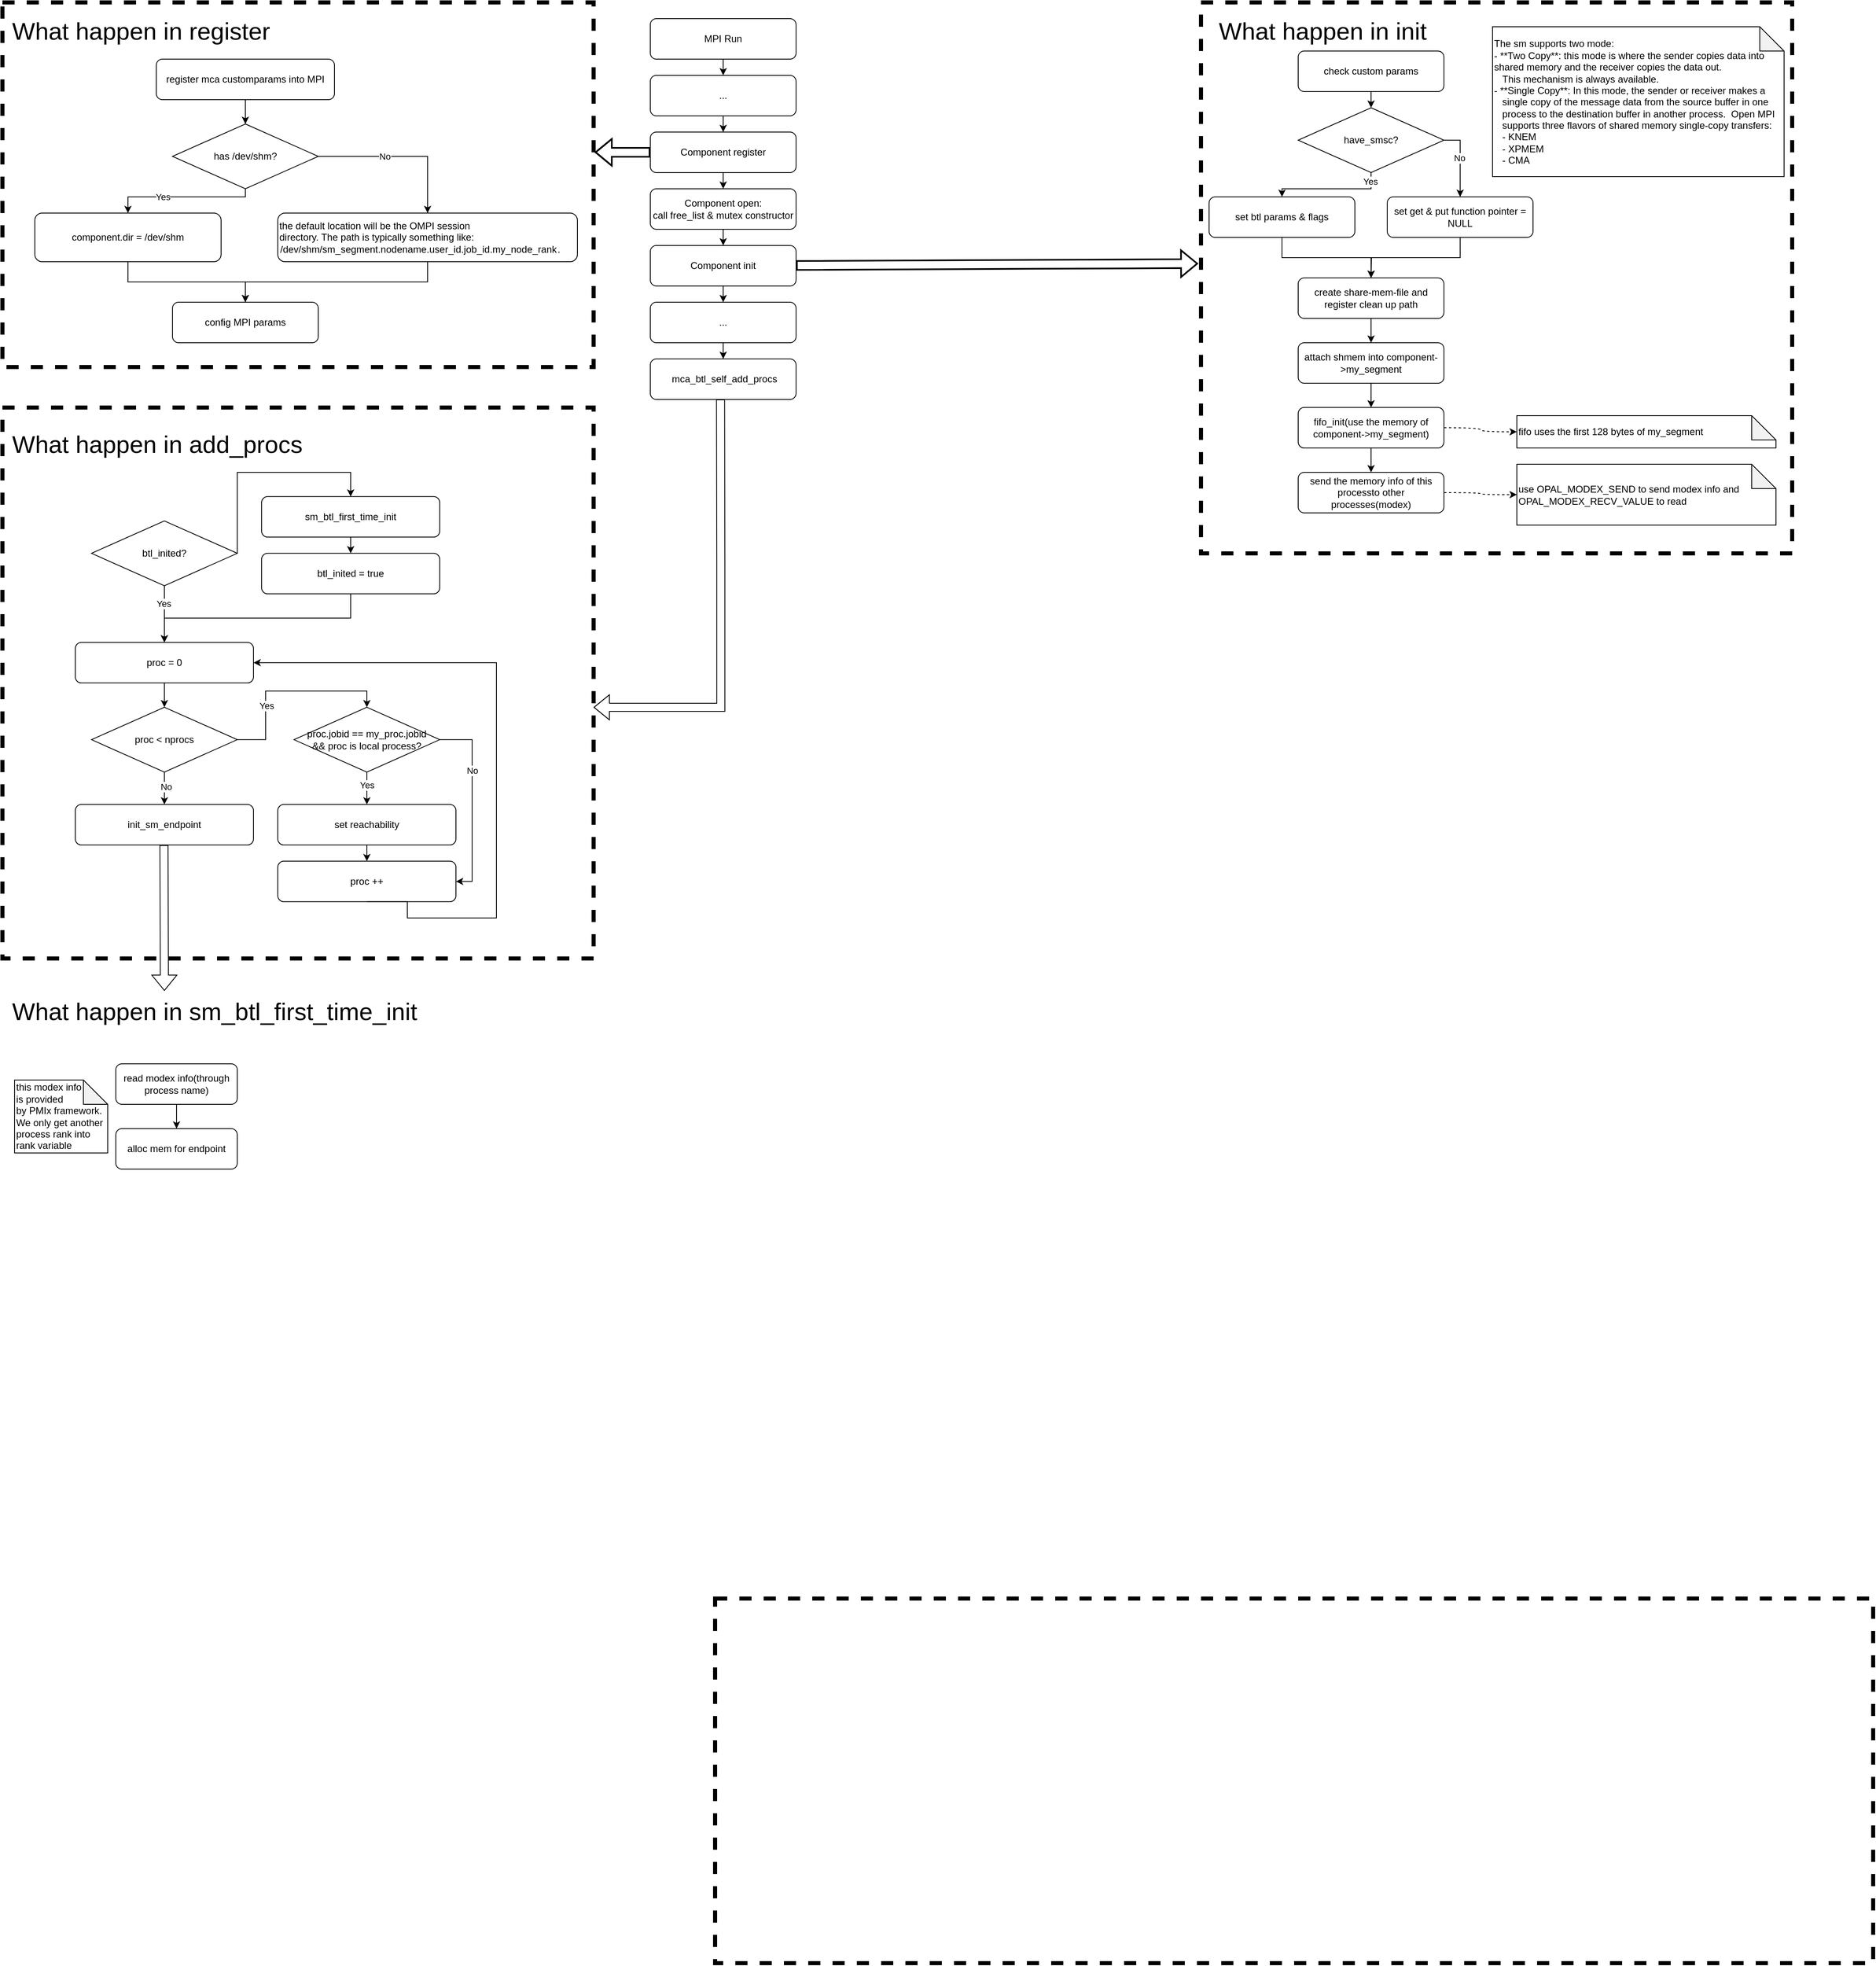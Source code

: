 <mxfile version="28.2.3">
  <diagram name="第 1 页" id="0clAhx5LEloyA3Ilwh2E">
    <mxGraphModel dx="1220" dy="682" grid="1" gridSize="10" guides="1" tooltips="1" connect="1" arrows="1" fold="1" page="1" pageScale="1" pageWidth="2339" pageHeight="3300" math="0" shadow="0">
      <root>
        <mxCell id="0" />
        <mxCell id="1" parent="0" />
        <mxCell id="79R4VobELtFQxAv8Cn-7-107" value="" style="rounded=0;whiteSpace=wrap;html=1;fillColor=none;dashed=1;strokeWidth=5;" vertex="1" parent="1">
          <mxGeometry x="1540" y="30" width="730" height="680" as="geometry" />
        </mxCell>
        <mxCell id="79R4VobELtFQxAv8Cn-7-38" value="" style="rounded=0;whiteSpace=wrap;html=1;fillColor=none;dashed=1;strokeWidth=5;" vertex="1" parent="1">
          <mxGeometry x="60" y="530" width="730" height="680" as="geometry" />
        </mxCell>
        <mxCell id="79R4VobELtFQxAv8Cn-7-35" value="" style="rounded=0;whiteSpace=wrap;html=1;fillColor=none;dashed=1;strokeWidth=5;" vertex="1" parent="1">
          <mxGeometry x="60" y="30" width="730" height="450" as="geometry" />
        </mxCell>
        <mxCell id="79R4VobELtFQxAv8Cn-7-2" style="edgeStyle=orthogonalEdgeStyle;rounded=0;orthogonalLoop=1;jettySize=auto;html=1;exitX=0.5;exitY=1;exitDx=0;exitDy=0;entryX=0.5;entryY=0;entryDx=0;entryDy=0;fontFamily=Helvetica;fontSize=12;fontColor=default;" edge="1" parent="1" source="79R4VobELtFQxAv8Cn-7-3" target="79R4VobELtFQxAv8Cn-7-5">
          <mxGeometry relative="1" as="geometry" />
        </mxCell>
        <mxCell id="79R4VobELtFQxAv8Cn-7-3" value="MPI Run" style="rounded=1;whiteSpace=wrap;html=1;fillColor=none;" vertex="1" parent="1">
          <mxGeometry x="860" y="50" width="180" height="50" as="geometry" />
        </mxCell>
        <mxCell id="79R4VobELtFQxAv8Cn-7-4" style="edgeStyle=orthogonalEdgeStyle;rounded=0;orthogonalLoop=1;jettySize=auto;html=1;exitX=0.5;exitY=1;exitDx=0;exitDy=0;entryX=0.5;entryY=0;entryDx=0;entryDy=0;fontFamily=Helvetica;fontSize=12;fontColor=default;" edge="1" parent="1" source="79R4VobELtFQxAv8Cn-7-5" target="79R4VobELtFQxAv8Cn-7-7">
          <mxGeometry relative="1" as="geometry" />
        </mxCell>
        <mxCell id="79R4VobELtFQxAv8Cn-7-5" value="..." style="rounded=1;whiteSpace=wrap;html=1;fillColor=none;" vertex="1" parent="1">
          <mxGeometry x="860" y="120" width="180" height="50" as="geometry" />
        </mxCell>
        <mxCell id="79R4VobELtFQxAv8Cn-7-6" style="edgeStyle=orthogonalEdgeStyle;rounded=0;orthogonalLoop=1;jettySize=auto;html=1;exitX=0.5;exitY=1;exitDx=0;exitDy=0;entryX=0.5;entryY=0;entryDx=0;entryDy=0;fontFamily=Helvetica;fontSize=12;fontColor=default;" edge="1" parent="1" source="79R4VobELtFQxAv8Cn-7-7" target="79R4VobELtFQxAv8Cn-7-9">
          <mxGeometry relative="1" as="geometry" />
        </mxCell>
        <mxCell id="79R4VobELtFQxAv8Cn-7-7" value="Component register" style="rounded=1;whiteSpace=wrap;html=1;fillColor=none;" vertex="1" parent="1">
          <mxGeometry x="860" y="190" width="180" height="50" as="geometry" />
        </mxCell>
        <mxCell id="79R4VobELtFQxAv8Cn-7-8" style="edgeStyle=orthogonalEdgeStyle;rounded=0;orthogonalLoop=1;jettySize=auto;html=1;exitX=0.5;exitY=1;exitDx=0;exitDy=0;entryX=0.5;entryY=0;entryDx=0;entryDy=0;fontFamily=Helvetica;fontSize=12;fontColor=default;" edge="1" parent="1" source="79R4VobELtFQxAv8Cn-7-9" target="79R4VobELtFQxAv8Cn-7-11">
          <mxGeometry relative="1" as="geometry" />
        </mxCell>
        <mxCell id="79R4VobELtFQxAv8Cn-7-9" value="Component open:&lt;div&gt;call free_list &amp;amp; mutex constructor&lt;/div&gt;" style="rounded=1;whiteSpace=wrap;html=1;fillColor=none;" vertex="1" parent="1">
          <mxGeometry x="860" y="260" width="180" height="50" as="geometry" />
        </mxCell>
        <mxCell id="79R4VobELtFQxAv8Cn-7-10" style="edgeStyle=orthogonalEdgeStyle;rounded=0;orthogonalLoop=1;jettySize=auto;html=1;exitX=0.5;exitY=1;exitDx=0;exitDy=0;entryX=0.5;entryY=0;entryDx=0;entryDy=0;fontFamily=Helvetica;fontSize=12;fontColor=default;" edge="1" parent="1" source="79R4VobELtFQxAv8Cn-7-11" target="79R4VobELtFQxAv8Cn-7-13">
          <mxGeometry relative="1" as="geometry" />
        </mxCell>
        <mxCell id="79R4VobELtFQxAv8Cn-7-11" value="Component init" style="rounded=1;whiteSpace=wrap;html=1;fillColor=none;" vertex="1" parent="1">
          <mxGeometry x="860" y="330" width="180" height="50" as="geometry" />
        </mxCell>
        <mxCell id="79R4VobELtFQxAv8Cn-7-12" style="edgeStyle=orthogonalEdgeStyle;rounded=0;orthogonalLoop=1;jettySize=auto;html=1;exitX=0.5;exitY=1;exitDx=0;exitDy=0;entryX=0.5;entryY=0;entryDx=0;entryDy=0;fontFamily=Helvetica;fontSize=12;fontColor=default;" edge="1" parent="1" source="79R4VobELtFQxAv8Cn-7-13" target="79R4VobELtFQxAv8Cn-7-14">
          <mxGeometry relative="1" as="geometry" />
        </mxCell>
        <mxCell id="79R4VobELtFQxAv8Cn-7-13" value="..." style="rounded=1;whiteSpace=wrap;html=1;fillColor=none;" vertex="1" parent="1">
          <mxGeometry x="860" y="400" width="180" height="50" as="geometry" />
        </mxCell>
        <mxCell id="79R4VobELtFQxAv8Cn-7-14" value="&amp;nbsp;mca_btl_self_add_procs" style="rounded=1;whiteSpace=wrap;html=1;fillColor=none;" vertex="1" parent="1">
          <mxGeometry x="860" y="470" width="180" height="50" as="geometry" />
        </mxCell>
        <mxCell id="79R4VobELtFQxAv8Cn-7-21" style="edgeStyle=orthogonalEdgeStyle;rounded=0;orthogonalLoop=1;jettySize=auto;html=1;exitX=0.5;exitY=1;exitDx=0;exitDy=0;entryX=0.5;entryY=0;entryDx=0;entryDy=0;" edge="1" parent="1" source="79R4VobELtFQxAv8Cn-7-18" target="79R4VobELtFQxAv8Cn-7-20">
          <mxGeometry relative="1" as="geometry" />
        </mxCell>
        <mxCell id="79R4VobELtFQxAv8Cn-7-18" value="register mca customparams into MPI" style="rounded=1;whiteSpace=wrap;html=1;fillColor=none;" vertex="1" parent="1">
          <mxGeometry x="250" y="100" width="220" height="50" as="geometry" />
        </mxCell>
        <mxCell id="79R4VobELtFQxAv8Cn-7-27" style="edgeStyle=orthogonalEdgeStyle;rounded=0;orthogonalLoop=1;jettySize=auto;html=1;exitX=0.5;exitY=1;exitDx=0;exitDy=0;" edge="1" parent="1" source="79R4VobELtFQxAv8Cn-7-20" target="79R4VobELtFQxAv8Cn-7-22">
          <mxGeometry relative="1" as="geometry">
            <Array as="points">
              <mxPoint x="360" y="270" />
              <mxPoint x="215" y="270" />
            </Array>
          </mxGeometry>
        </mxCell>
        <mxCell id="79R4VobELtFQxAv8Cn-7-28" value="Yes" style="edgeLabel;html=1;align=center;verticalAlign=middle;resizable=0;points=[];" vertex="1" connectable="0" parent="79R4VobELtFQxAv8Cn-7-27">
          <mxGeometry x="0.288" relative="1" as="geometry">
            <mxPoint as="offset" />
          </mxGeometry>
        </mxCell>
        <mxCell id="79R4VobELtFQxAv8Cn-7-29" style="edgeStyle=orthogonalEdgeStyle;rounded=0;orthogonalLoop=1;jettySize=auto;html=1;exitX=1;exitY=0.5;exitDx=0;exitDy=0;entryX=0.5;entryY=0;entryDx=0;entryDy=0;" edge="1" parent="1" source="79R4VobELtFQxAv8Cn-7-20" target="79R4VobELtFQxAv8Cn-7-23">
          <mxGeometry relative="1" as="geometry" />
        </mxCell>
        <mxCell id="79R4VobELtFQxAv8Cn-7-30" value="No" style="edgeLabel;html=1;align=center;verticalAlign=middle;resizable=0;points=[];" vertex="1" connectable="0" parent="79R4VobELtFQxAv8Cn-7-29">
          <mxGeometry x="-0.202" relative="1" as="geometry">
            <mxPoint as="offset" />
          </mxGeometry>
        </mxCell>
        <mxCell id="79R4VobELtFQxAv8Cn-7-20" value="has /dev/shm?" style="rhombus;whiteSpace=wrap;html=1;" vertex="1" parent="1">
          <mxGeometry x="270" y="180" width="180" height="80" as="geometry" />
        </mxCell>
        <mxCell id="79R4VobELtFQxAv8Cn-7-32" style="edgeStyle=orthogonalEdgeStyle;rounded=0;orthogonalLoop=1;jettySize=auto;html=1;exitX=0.5;exitY=1;exitDx=0;exitDy=0;entryX=0.5;entryY=0;entryDx=0;entryDy=0;" edge="1" parent="1" source="79R4VobELtFQxAv8Cn-7-22" target="79R4VobELtFQxAv8Cn-7-31">
          <mxGeometry relative="1" as="geometry" />
        </mxCell>
        <mxCell id="79R4VobELtFQxAv8Cn-7-22" value="component.dir = /dev/shm" style="rounded=1;whiteSpace=wrap;html=1;fillColor=none;" vertex="1" parent="1">
          <mxGeometry x="100" y="290" width="230" height="60" as="geometry" />
        </mxCell>
        <mxCell id="79R4VobELtFQxAv8Cn-7-33" style="edgeStyle=orthogonalEdgeStyle;rounded=0;orthogonalLoop=1;jettySize=auto;html=1;exitX=0.5;exitY=1;exitDx=0;exitDy=0;entryX=0.5;entryY=0;entryDx=0;entryDy=0;" edge="1" parent="1" source="79R4VobELtFQxAv8Cn-7-23" target="79R4VobELtFQxAv8Cn-7-31">
          <mxGeometry relative="1" as="geometry" />
        </mxCell>
        <mxCell id="79R4VobELtFQxAv8Cn-7-23" value="&lt;div&gt;&lt;span style=&quot;background-color: transparent; color: light-dark(rgb(0, 0, 0), rgb(255, 255, 255));&quot;&gt;the default location will be the OMPI session&lt;/span&gt;&lt;/div&gt;&lt;div style=&quot;&quot;&gt;directory. The path is typically something like:&lt;/div&gt;&lt;div&gt;``/dev/shm/sm_segment.nodename.user_id.job_id.my_node_rank``.&lt;/div&gt;" style="rounded=1;whiteSpace=wrap;html=1;fillColor=none;container=1;align=left;" vertex="1" parent="1">
          <mxGeometry x="400" y="290" width="370" height="60" as="geometry" />
        </mxCell>
        <mxCell id="79R4VobELtFQxAv8Cn-7-31" value="config MPI params" style="rounded=1;whiteSpace=wrap;html=1;fillColor=none;" vertex="1" parent="1">
          <mxGeometry x="270" y="400" width="180" height="50" as="geometry" />
        </mxCell>
        <mxCell id="79R4VobELtFQxAv8Cn-7-37" value="What happen in register" style="text;html=1;align=left;verticalAlign=middle;whiteSpace=wrap;rounded=0;fontSize=30;" vertex="1" parent="1">
          <mxGeometry x="70" y="50" width="390" height="30" as="geometry" />
        </mxCell>
        <mxCell id="79R4VobELtFQxAv8Cn-7-39" style="edgeStyle=orthogonalEdgeStyle;rounded=0;orthogonalLoop=1;jettySize=auto;html=1;exitX=0.5;exitY=1;exitDx=0;exitDy=0;entryX=0.5;entryY=0;entryDx=0;entryDy=0;" edge="1" parent="1" source="79R4VobELtFQxAv8Cn-7-40" target="79R4VobELtFQxAv8Cn-7-45">
          <mxGeometry relative="1" as="geometry" />
        </mxCell>
        <mxCell id="79R4VobELtFQxAv8Cn-7-40" value="proc = 0" style="rounded=1;whiteSpace=wrap;html=1;fillColor=none;" vertex="1" parent="1">
          <mxGeometry x="150" y="819.93" width="220" height="50" as="geometry" />
        </mxCell>
        <mxCell id="79R4VobELtFQxAv8Cn-7-55" style="edgeStyle=orthogonalEdgeStyle;rounded=0;orthogonalLoop=1;jettySize=auto;html=1;exitX=1;exitY=0.5;exitDx=0;exitDy=0;entryX=0.5;entryY=0;entryDx=0;entryDy=0;" edge="1" parent="1" source="79R4VobELtFQxAv8Cn-7-45" target="79R4VobELtFQxAv8Cn-7-54">
          <mxGeometry relative="1" as="geometry" />
        </mxCell>
        <mxCell id="79R4VobELtFQxAv8Cn-7-56" value="Yes" style="edgeLabel;html=1;align=center;verticalAlign=middle;resizable=0;points=[];" vertex="1" connectable="0" parent="79R4VobELtFQxAv8Cn-7-55">
          <mxGeometry x="-0.354" y="-1" relative="1" as="geometry">
            <mxPoint as="offset" />
          </mxGeometry>
        </mxCell>
        <mxCell id="79R4VobELtFQxAv8Cn-7-59" style="edgeStyle=orthogonalEdgeStyle;rounded=0;orthogonalLoop=1;jettySize=auto;html=1;exitX=0.5;exitY=1;exitDx=0;exitDy=0;entryX=0.5;entryY=0;entryDx=0;entryDy=0;" edge="1" parent="1" source="79R4VobELtFQxAv8Cn-7-45" target="79R4VobELtFQxAv8Cn-7-58">
          <mxGeometry relative="1" as="geometry" />
        </mxCell>
        <mxCell id="79R4VobELtFQxAv8Cn-7-73" value="No" style="edgeLabel;html=1;align=center;verticalAlign=middle;resizable=0;points=[];" vertex="1" connectable="0" parent="79R4VobELtFQxAv8Cn-7-59">
          <mxGeometry x="-0.128" y="2" relative="1" as="geometry">
            <mxPoint as="offset" />
          </mxGeometry>
        </mxCell>
        <mxCell id="79R4VobELtFQxAv8Cn-7-45" value="proc &amp;lt; nprocs" style="rhombus;whiteSpace=wrap;html=1;fillColor=none;" vertex="1" parent="1">
          <mxGeometry x="170" y="899.93" width="180" height="80" as="geometry" />
        </mxCell>
        <mxCell id="79R4VobELtFQxAv8Cn-7-51" value="What happen in add_procs" style="text;html=1;align=left;verticalAlign=middle;whiteSpace=wrap;rounded=0;fontSize=30;" vertex="1" parent="1">
          <mxGeometry x="70" y="560" width="390" height="30" as="geometry" />
        </mxCell>
        <mxCell id="79R4VobELtFQxAv8Cn-7-62" style="edgeStyle=orthogonalEdgeStyle;rounded=0;orthogonalLoop=1;jettySize=auto;html=1;exitX=0.5;exitY=1;exitDx=0;exitDy=0;entryX=0.5;entryY=0;entryDx=0;entryDy=0;" edge="1" parent="1" source="79R4VobELtFQxAv8Cn-7-54" target="79R4VobELtFQxAv8Cn-7-61">
          <mxGeometry relative="1" as="geometry" />
        </mxCell>
        <mxCell id="79R4VobELtFQxAv8Cn-7-66" value="Yes" style="edgeLabel;html=1;align=center;verticalAlign=middle;resizable=0;points=[];" vertex="1" connectable="0" parent="79R4VobELtFQxAv8Cn-7-62">
          <mxGeometry x="-0.189" relative="1" as="geometry">
            <mxPoint as="offset" />
          </mxGeometry>
        </mxCell>
        <mxCell id="79R4VobELtFQxAv8Cn-7-64" style="edgeStyle=orthogonalEdgeStyle;rounded=0;orthogonalLoop=1;jettySize=auto;html=1;exitX=1;exitY=0.5;exitDx=0;exitDy=0;entryX=1;entryY=0.5;entryDx=0;entryDy=0;" edge="1" parent="1" source="79R4VobELtFQxAv8Cn-7-54" target="79R4VobELtFQxAv8Cn-7-63">
          <mxGeometry relative="1" as="geometry" />
        </mxCell>
        <mxCell id="79R4VobELtFQxAv8Cn-7-67" value="No" style="edgeLabel;html=1;align=center;verticalAlign=middle;resizable=0;points=[];" vertex="1" connectable="0" parent="79R4VobELtFQxAv8Cn-7-64">
          <mxGeometry x="-0.342" relative="1" as="geometry">
            <mxPoint as="offset" />
          </mxGeometry>
        </mxCell>
        <mxCell id="79R4VobELtFQxAv8Cn-7-54" value="proc.jobid == my_proc.jobid&lt;div&gt;&amp;amp;&amp;amp; proc is local process?&lt;/div&gt;" style="rhombus;whiteSpace=wrap;html=1;fillColor=none;" vertex="1" parent="1">
          <mxGeometry x="420" y="899.93" width="180" height="80" as="geometry" />
        </mxCell>
        <mxCell id="79R4VobELtFQxAv8Cn-7-58" value="init_sm_endpoint" style="rounded=1;whiteSpace=wrap;html=1;fillColor=none;" vertex="1" parent="1">
          <mxGeometry x="150" y="1019.93" width="220" height="50" as="geometry" />
        </mxCell>
        <mxCell id="79R4VobELtFQxAv8Cn-7-68" style="edgeStyle=orthogonalEdgeStyle;rounded=0;orthogonalLoop=1;jettySize=auto;html=1;exitX=0.5;exitY=1;exitDx=0;exitDy=0;entryX=0.5;entryY=0;entryDx=0;entryDy=0;" edge="1" parent="1" source="79R4VobELtFQxAv8Cn-7-61" target="79R4VobELtFQxAv8Cn-7-63">
          <mxGeometry relative="1" as="geometry" />
        </mxCell>
        <mxCell id="79R4VobELtFQxAv8Cn-7-61" value="set reachability" style="rounded=1;whiteSpace=wrap;html=1;fillColor=none;" vertex="1" parent="1">
          <mxGeometry x="400" y="1019.93" width="220" height="50" as="geometry" />
        </mxCell>
        <mxCell id="79R4VobELtFQxAv8Cn-7-65" style="edgeStyle=orthogonalEdgeStyle;rounded=0;orthogonalLoop=1;jettySize=auto;html=1;exitX=0.5;exitY=1;exitDx=0;exitDy=0;entryX=1;entryY=0.5;entryDx=0;entryDy=0;" edge="1" parent="1" source="79R4VobELtFQxAv8Cn-7-63" target="79R4VobELtFQxAv8Cn-7-40">
          <mxGeometry relative="1" as="geometry">
            <Array as="points">
              <mxPoint x="560" y="1139.93" />
              <mxPoint x="560" y="1159.93" />
              <mxPoint x="670" y="1159.93" />
              <mxPoint x="670" y="844.93" />
            </Array>
          </mxGeometry>
        </mxCell>
        <mxCell id="79R4VobELtFQxAv8Cn-7-63" value="proc ++" style="rounded=1;whiteSpace=wrap;html=1;fillColor=none;" vertex="1" parent="1">
          <mxGeometry x="400" y="1089.93" width="220" height="50" as="geometry" />
        </mxCell>
        <mxCell id="79R4VobELtFQxAv8Cn-7-71" value="" style="rounded=0;whiteSpace=wrap;html=1;fillColor=none;dashed=1;strokeWidth=5;" vertex="1" parent="1">
          <mxGeometry x="940" y="2000" width="1430" height="450" as="geometry" />
        </mxCell>
        <mxCell id="79R4VobELtFQxAv8Cn-7-72" value="What happen in sm_btl_first_time_init" style="text;html=1;align=left;verticalAlign=middle;whiteSpace=wrap;rounded=0;fontSize=30;" vertex="1" parent="1">
          <mxGeometry x="70" y="1260" width="560" height="30" as="geometry" />
        </mxCell>
        <mxCell id="79R4VobELtFQxAv8Cn-7-75" style="edgeStyle=orthogonalEdgeStyle;rounded=0;orthogonalLoop=1;jettySize=auto;html=1;exitX=0.5;exitY=1;exitDx=0;exitDy=0;entryX=0.5;entryY=0;entryDx=0;entryDy=0;" edge="1" parent="1" source="79R4VobELtFQxAv8Cn-7-74" target="79R4VobELtFQxAv8Cn-7-40">
          <mxGeometry relative="1" as="geometry" />
        </mxCell>
        <mxCell id="79R4VobELtFQxAv8Cn-7-76" value="Yes" style="edgeLabel;html=1;align=center;verticalAlign=middle;resizable=0;points=[];" vertex="1" connectable="0" parent="79R4VobELtFQxAv8Cn-7-75">
          <mxGeometry x="-0.377" y="-1" relative="1" as="geometry">
            <mxPoint as="offset" />
          </mxGeometry>
        </mxCell>
        <mxCell id="79R4VobELtFQxAv8Cn-7-78" style="edgeStyle=orthogonalEdgeStyle;rounded=0;orthogonalLoop=1;jettySize=auto;html=1;exitX=1;exitY=0.5;exitDx=0;exitDy=0;entryX=0.5;entryY=0;entryDx=0;entryDy=0;" edge="1" parent="1" source="79R4VobELtFQxAv8Cn-7-74" target="79R4VobELtFQxAv8Cn-7-77">
          <mxGeometry relative="1" as="geometry">
            <Array as="points">
              <mxPoint x="350" y="609.93" />
              <mxPoint x="490" y="609.93" />
            </Array>
          </mxGeometry>
        </mxCell>
        <mxCell id="79R4VobELtFQxAv8Cn-7-74" value="btl_inited?" style="rhombus;whiteSpace=wrap;html=1;fillColor=none;" vertex="1" parent="1">
          <mxGeometry x="170" y="669.93" width="180" height="80" as="geometry" />
        </mxCell>
        <mxCell id="79R4VobELtFQxAv8Cn-7-80" style="edgeStyle=orthogonalEdgeStyle;rounded=0;orthogonalLoop=1;jettySize=auto;html=1;exitX=0.5;exitY=1;exitDx=0;exitDy=0;entryX=0.5;entryY=0;entryDx=0;entryDy=0;" edge="1" parent="1" source="79R4VobELtFQxAv8Cn-7-77" target="79R4VobELtFQxAv8Cn-7-79">
          <mxGeometry relative="1" as="geometry" />
        </mxCell>
        <mxCell id="79R4VobELtFQxAv8Cn-7-77" value="sm_btl_first_time_init" style="rounded=1;whiteSpace=wrap;html=1;fillColor=none;" vertex="1" parent="1">
          <mxGeometry x="380" y="639.93" width="220" height="50" as="geometry" />
        </mxCell>
        <mxCell id="79R4VobELtFQxAv8Cn-7-81" style="edgeStyle=orthogonalEdgeStyle;rounded=0;orthogonalLoop=1;jettySize=auto;html=1;exitX=0.5;exitY=1;exitDx=0;exitDy=0;entryX=0.5;entryY=0;entryDx=0;entryDy=0;" edge="1" parent="1" source="79R4VobELtFQxAv8Cn-7-79" target="79R4VobELtFQxAv8Cn-7-40">
          <mxGeometry relative="1" as="geometry" />
        </mxCell>
        <mxCell id="79R4VobELtFQxAv8Cn-7-79" value="btl_inited = true" style="rounded=1;whiteSpace=wrap;html=1;fillColor=none;" vertex="1" parent="1">
          <mxGeometry x="380" y="709.93" width="220" height="50" as="geometry" />
        </mxCell>
        <mxCell id="79R4VobELtFQxAv8Cn-7-83" value="alloc mem for endpoint" style="rounded=1;whiteSpace=wrap;html=1;fillColor=none;" vertex="1" parent="1">
          <mxGeometry x="200" y="1420" width="150" height="50" as="geometry" />
        </mxCell>
        <mxCell id="79R4VobELtFQxAv8Cn-7-88" style="edgeStyle=orthogonalEdgeStyle;rounded=0;orthogonalLoop=1;jettySize=auto;html=1;exitX=0.5;exitY=1;exitDx=0;exitDy=0;entryX=0.5;entryY=0;entryDx=0;entryDy=0;" edge="1" parent="1" source="79R4VobELtFQxAv8Cn-7-85" target="79R4VobELtFQxAv8Cn-7-87">
          <mxGeometry relative="1" as="geometry" />
        </mxCell>
        <mxCell id="79R4VobELtFQxAv8Cn-7-85" value="check custom params" style="rounded=1;whiteSpace=wrap;html=1;fillColor=none;" vertex="1" parent="1">
          <mxGeometry x="1660" y="90" width="180" height="50" as="geometry" />
        </mxCell>
        <mxCell id="79R4VobELtFQxAv8Cn-7-93" style="edgeStyle=orthogonalEdgeStyle;rounded=0;orthogonalLoop=1;jettySize=auto;html=1;exitX=0.5;exitY=1;exitDx=0;exitDy=0;entryX=0.5;entryY=0;entryDx=0;entryDy=0;" edge="1" parent="1" source="79R4VobELtFQxAv8Cn-7-87" target="79R4VobELtFQxAv8Cn-7-91">
          <mxGeometry relative="1" as="geometry" />
        </mxCell>
        <mxCell id="79R4VobELtFQxAv8Cn-7-97" value="Yes" style="edgeLabel;html=1;align=center;verticalAlign=middle;resizable=0;points=[];" vertex="1" connectable="0" parent="79R4VobELtFQxAv8Cn-7-93">
          <mxGeometry x="-0.852" y="-1" relative="1" as="geometry">
            <mxPoint as="offset" />
          </mxGeometry>
        </mxCell>
        <mxCell id="79R4VobELtFQxAv8Cn-7-95" style="edgeStyle=orthogonalEdgeStyle;rounded=0;orthogonalLoop=1;jettySize=auto;html=1;exitX=1;exitY=0.5;exitDx=0;exitDy=0;entryX=0.5;entryY=0;entryDx=0;entryDy=0;" edge="1" parent="1" source="79R4VobELtFQxAv8Cn-7-87" target="79R4VobELtFQxAv8Cn-7-92">
          <mxGeometry relative="1" as="geometry" />
        </mxCell>
        <mxCell id="79R4VobELtFQxAv8Cn-7-96" value="No" style="edgeLabel;html=1;align=center;verticalAlign=middle;resizable=0;points=[];" vertex="1" connectable="0" parent="79R4VobELtFQxAv8Cn-7-95">
          <mxGeometry x="-0.08" y="-1" relative="1" as="geometry">
            <mxPoint as="offset" />
          </mxGeometry>
        </mxCell>
        <mxCell id="79R4VobELtFQxAv8Cn-7-87" value="have_smsc?" style="rhombus;whiteSpace=wrap;html=1;fillColor=none;" vertex="1" parent="1">
          <mxGeometry x="1660" y="160" width="180" height="80" as="geometry" />
        </mxCell>
        <mxCell id="79R4VobELtFQxAv8Cn-7-89" value="The sm supports two mode:&lt;div&gt;- **Two Copy**:&amp;nbsp;&lt;span style=&quot;background-color: transparent;&quot;&gt;this mode is&amp;nbsp;&lt;/span&gt;&lt;span style=&quot;background-color: transparent; color: light-dark(rgb(0, 0, 0), rgb(255, 255, 255));&quot;&gt;where the sender copies data into shared memory and the receiver&amp;nbsp;&lt;/span&gt;&lt;span style=&quot;background-color: transparent; color: light-dark(rgb(0, 0, 0), rgb(255, 255, 255));&quot;&gt;copies the data out.&lt;/span&gt;&lt;/div&gt;&lt;div&gt;&lt;span style=&quot;background-color: transparent; color: light-dark(rgb(0, 0, 0), rgb(255, 255, 255));&quot;&gt;&amp;nbsp; &amp;nbsp;This mechanism is always available.&lt;/span&gt;&lt;/div&gt;&lt;div&gt;&lt;span style=&quot;background-color: transparent; color: light-dark(rgb(0, 0, 0), rgb(255, 255, 255));&quot;&gt;- **Single Copy**:&amp;nbsp;&lt;/span&gt;&lt;span style=&quot;background-color: transparent;&quot;&gt;In this mode, the sender or receiver makes a&lt;/span&gt;&lt;/div&gt;&lt;div&gt;&amp;nbsp; &amp;nbsp;single copy of the message data from the source buffer in one&lt;/div&gt;&lt;div&gt;&amp;nbsp; &amp;nbsp;process to the destination buffer in another process.&amp;nbsp; Open MPI&lt;/div&gt;&lt;div&gt;&amp;nbsp; &amp;nbsp;supports three flavors of shared memory single-copy transfers:&lt;/div&gt;&lt;div&gt;&amp;nbsp; &amp;nbsp;- KNEM&lt;/div&gt;&lt;div&gt;&amp;nbsp; &amp;nbsp;- XPMEM&lt;/div&gt;&lt;div&gt;&amp;nbsp; &amp;nbsp;- CMA&lt;/div&gt;" style="shape=note;whiteSpace=wrap;html=1;backgroundOutline=1;darkOpacity=0.05;fillColor=none;align=left;" vertex="1" parent="1">
          <mxGeometry x="1900" y="60" width="360" height="185" as="geometry" />
        </mxCell>
        <mxCell id="79R4VobELtFQxAv8Cn-7-90" style="edgeStyle=orthogonalEdgeStyle;rounded=0;orthogonalLoop=1;jettySize=auto;html=1;exitX=0.5;exitY=1;exitDx=0;exitDy=0;exitPerimeter=0;" edge="1" parent="1" source="79R4VobELtFQxAv8Cn-7-89" target="79R4VobELtFQxAv8Cn-7-89">
          <mxGeometry relative="1" as="geometry" />
        </mxCell>
        <mxCell id="79R4VobELtFQxAv8Cn-7-99" style="edgeStyle=orthogonalEdgeStyle;rounded=0;orthogonalLoop=1;jettySize=auto;html=1;exitX=0.5;exitY=1;exitDx=0;exitDy=0;entryX=0.5;entryY=0;entryDx=0;entryDy=0;" edge="1" parent="1" source="79R4VobELtFQxAv8Cn-7-91" target="79R4VobELtFQxAv8Cn-7-98">
          <mxGeometry relative="1" as="geometry" />
        </mxCell>
        <mxCell id="79R4VobELtFQxAv8Cn-7-91" value="set btl params &amp;amp; flags" style="rounded=1;whiteSpace=wrap;html=1;fillColor=none;" vertex="1" parent="1">
          <mxGeometry x="1550" y="270" width="180" height="50" as="geometry" />
        </mxCell>
        <mxCell id="79R4VobELtFQxAv8Cn-7-100" style="edgeStyle=orthogonalEdgeStyle;rounded=0;orthogonalLoop=1;jettySize=auto;html=1;exitX=0.5;exitY=1;exitDx=0;exitDy=0;" edge="1" parent="1" source="79R4VobELtFQxAv8Cn-7-92">
          <mxGeometry relative="1" as="geometry">
            <mxPoint x="1750" y="370" as="targetPoint" />
          </mxGeometry>
        </mxCell>
        <mxCell id="79R4VobELtFQxAv8Cn-7-92" value="set get &amp;amp; put function pointer = NULL" style="rounded=1;whiteSpace=wrap;html=1;fillColor=none;" vertex="1" parent="1">
          <mxGeometry x="1770" y="270" width="180" height="50" as="geometry" />
        </mxCell>
        <mxCell id="79R4VobELtFQxAv8Cn-7-102" style="edgeStyle=orthogonalEdgeStyle;rounded=0;orthogonalLoop=1;jettySize=auto;html=1;exitX=0.5;exitY=1;exitDx=0;exitDy=0;entryX=0.5;entryY=0;entryDx=0;entryDy=0;" edge="1" parent="1" source="79R4VobELtFQxAv8Cn-7-98" target="79R4VobELtFQxAv8Cn-7-101">
          <mxGeometry relative="1" as="geometry" />
        </mxCell>
        <mxCell id="79R4VobELtFQxAv8Cn-7-98" value="create share-mem-file and register clean up path" style="rounded=1;whiteSpace=wrap;html=1;fillColor=none;" vertex="1" parent="1">
          <mxGeometry x="1660" y="370" width="180" height="50" as="geometry" />
        </mxCell>
        <mxCell id="79R4VobELtFQxAv8Cn-7-104" style="edgeStyle=orthogonalEdgeStyle;rounded=0;orthogonalLoop=1;jettySize=auto;html=1;exitX=0.5;exitY=1;exitDx=0;exitDy=0;entryX=0.5;entryY=0;entryDx=0;entryDy=0;" edge="1" parent="1" source="79R4VobELtFQxAv8Cn-7-101" target="79R4VobELtFQxAv8Cn-7-103">
          <mxGeometry relative="1" as="geometry" />
        </mxCell>
        <mxCell id="79R4VobELtFQxAv8Cn-7-101" value="attach shmem into component-&amp;gt;my_segment" style="rounded=1;whiteSpace=wrap;html=1;fillColor=none;" vertex="1" parent="1">
          <mxGeometry x="1660" y="450" width="180" height="50" as="geometry" />
        </mxCell>
        <mxCell id="79R4VobELtFQxAv8Cn-7-106" style="edgeStyle=orthogonalEdgeStyle;rounded=0;orthogonalLoop=1;jettySize=auto;html=1;exitX=0.5;exitY=1;exitDx=0;exitDy=0;entryX=0.5;entryY=0;entryDx=0;entryDy=0;" edge="1" parent="1" source="79R4VobELtFQxAv8Cn-7-103" target="79R4VobELtFQxAv8Cn-7-105">
          <mxGeometry relative="1" as="geometry" />
        </mxCell>
        <mxCell id="79R4VobELtFQxAv8Cn-7-122" value="" style="edgeStyle=orthogonalEdgeStyle;rounded=0;orthogonalLoop=1;jettySize=auto;html=1;dashed=1;curved=1;" edge="1" parent="1" source="79R4VobELtFQxAv8Cn-7-103" target="79R4VobELtFQxAv8Cn-7-121">
          <mxGeometry relative="1" as="geometry" />
        </mxCell>
        <mxCell id="79R4VobELtFQxAv8Cn-7-103" value="fifo_init(use the memory of component-&amp;gt;my_segment)" style="rounded=1;whiteSpace=wrap;html=1;fillColor=none;" vertex="1" parent="1">
          <mxGeometry x="1660" y="529.93" width="180" height="50" as="geometry" />
        </mxCell>
        <mxCell id="79R4VobELtFQxAv8Cn-7-120" value="" style="edgeStyle=orthogonalEdgeStyle;rounded=0;orthogonalLoop=1;jettySize=auto;html=1;dashed=1;curved=1;" edge="1" parent="1" source="79R4VobELtFQxAv8Cn-7-105" target="79R4VobELtFQxAv8Cn-7-117">
          <mxGeometry relative="1" as="geometry" />
        </mxCell>
        <mxCell id="79R4VobELtFQxAv8Cn-7-105" value="send the memory info of this processto other processes(modex)" style="rounded=1;whiteSpace=wrap;html=1;fillColor=none;" vertex="1" parent="1">
          <mxGeometry x="1660" y="610" width="180" height="50" as="geometry" />
        </mxCell>
        <mxCell id="79R4VobELtFQxAv8Cn-7-108" value="What happen in init" style="text;html=1;align=left;verticalAlign=middle;whiteSpace=wrap;rounded=0;fontSize=30;" vertex="1" parent="1">
          <mxGeometry x="1560" y="50" width="280" height="30" as="geometry" />
        </mxCell>
        <mxCell id="79R4VobELtFQxAv8Cn-7-113" value="" style="shape=flexArrow;endArrow=classic;html=1;rounded=0;entryX=-0.005;entryY=0.474;entryDx=0;entryDy=0;entryPerimeter=0;strokeWidth=2;" edge="1" parent="1" target="79R4VobELtFQxAv8Cn-7-107">
          <mxGeometry width="50" height="50" relative="1" as="geometry">
            <mxPoint x="1040" y="354.6" as="sourcePoint" />
            <mxPoint x="1110" y="354.6" as="targetPoint" />
          </mxGeometry>
        </mxCell>
        <mxCell id="79R4VobELtFQxAv8Cn-7-114" value="" style="shape=flexArrow;endArrow=classic;html=1;rounded=0;exitX=0;exitY=0.5;exitDx=0;exitDy=0;entryX=1.002;entryY=0.411;entryDx=0;entryDy=0;entryPerimeter=0;strokeWidth=2;" edge="1" parent="1" source="79R4VobELtFQxAv8Cn-7-7" target="79R4VobELtFQxAv8Cn-7-35">
          <mxGeometry width="50" height="50" relative="1" as="geometry">
            <mxPoint x="850" y="214.6" as="sourcePoint" />
            <mxPoint x="800" y="220" as="targetPoint" />
            <Array as="points">
              <mxPoint x="830" y="215" />
            </Array>
          </mxGeometry>
        </mxCell>
        <mxCell id="79R4VobELtFQxAv8Cn-7-115" value="" style="shape=flexArrow;endArrow=classic;html=1;rounded=0;" edge="1" parent="1">
          <mxGeometry width="50" height="50" relative="1" as="geometry">
            <mxPoint x="946.74" y="520" as="sourcePoint" />
            <mxPoint x="790" y="900" as="targetPoint" />
            <Array as="points">
              <mxPoint x="947.08" y="720" />
              <mxPoint x="947.08" y="900" />
            </Array>
          </mxGeometry>
        </mxCell>
        <mxCell id="79R4VobELtFQxAv8Cn-7-116" value="" style="shape=flexArrow;endArrow=classic;html=1;rounded=0;" edge="1" parent="1">
          <mxGeometry width="50" height="50" relative="1" as="geometry">
            <mxPoint x="259.47" y="1069.93" as="sourcePoint" />
            <mxPoint x="260" y="1250" as="targetPoint" />
          </mxGeometry>
        </mxCell>
        <mxCell id="79R4VobELtFQxAv8Cn-7-117" value="use&amp;nbsp;OPAL_MODEX_SEND to send modex info and OPAL_MODEX_RECV_VALUE to read" style="shape=note;whiteSpace=wrap;html=1;backgroundOutline=1;darkOpacity=0.05;fillColor=none;align=left;" vertex="1" parent="1">
          <mxGeometry x="1930" y="600" width="320" height="75.07" as="geometry" />
        </mxCell>
        <mxCell id="79R4VobELtFQxAv8Cn-7-121" value="fifo uses the first 128 bytes of my_segment" style="shape=note;whiteSpace=wrap;html=1;backgroundOutline=1;darkOpacity=0.05;fillColor=none;align=left;" vertex="1" parent="1">
          <mxGeometry x="1930" y="540" width="320" height="39.93" as="geometry" />
        </mxCell>
        <mxCell id="79R4VobELtFQxAv8Cn-7-126" value="" style="edgeStyle=orthogonalEdgeStyle;rounded=0;orthogonalLoop=1;jettySize=auto;html=1;" edge="1" parent="1" source="79R4VobELtFQxAv8Cn-7-124" target="79R4VobELtFQxAv8Cn-7-83">
          <mxGeometry relative="1" as="geometry" />
        </mxCell>
        <mxCell id="79R4VobELtFQxAv8Cn-7-124" value="read modex info(through process name)" style="rounded=1;whiteSpace=wrap;html=1;fillColor=none;" vertex="1" parent="1">
          <mxGeometry x="200" y="1340" width="150" height="50" as="geometry" />
        </mxCell>
        <mxCell id="79R4VobELtFQxAv8Cn-7-127" value="this modex info&amp;nbsp;&lt;div&gt;is provided&lt;div&gt;by PMIx framework.&amp;nbsp;&lt;div&gt;We only get another&lt;/div&gt;&lt;div&gt;process&amp;nbsp;&lt;span style=&quot;background-color: transparent; color: light-dark(rgb(0, 0, 0), rgb(255, 255, 255));&quot;&gt;rank into&lt;/span&gt;&lt;/div&gt;&lt;div&gt;&lt;span style=&quot;background-color: transparent; color: light-dark(rgb(0, 0, 0), rgb(255, 255, 255));&quot;&gt;rank variable&lt;/span&gt;&lt;/div&gt;&lt;/div&gt;&lt;/div&gt;" style="shape=note;whiteSpace=wrap;html=1;backgroundOutline=1;darkOpacity=0.05;fillColor=none;align=left;" vertex="1" parent="1">
          <mxGeometry x="75" y="1360" width="115" height="90" as="geometry" />
        </mxCell>
      </root>
    </mxGraphModel>
  </diagram>
</mxfile>
